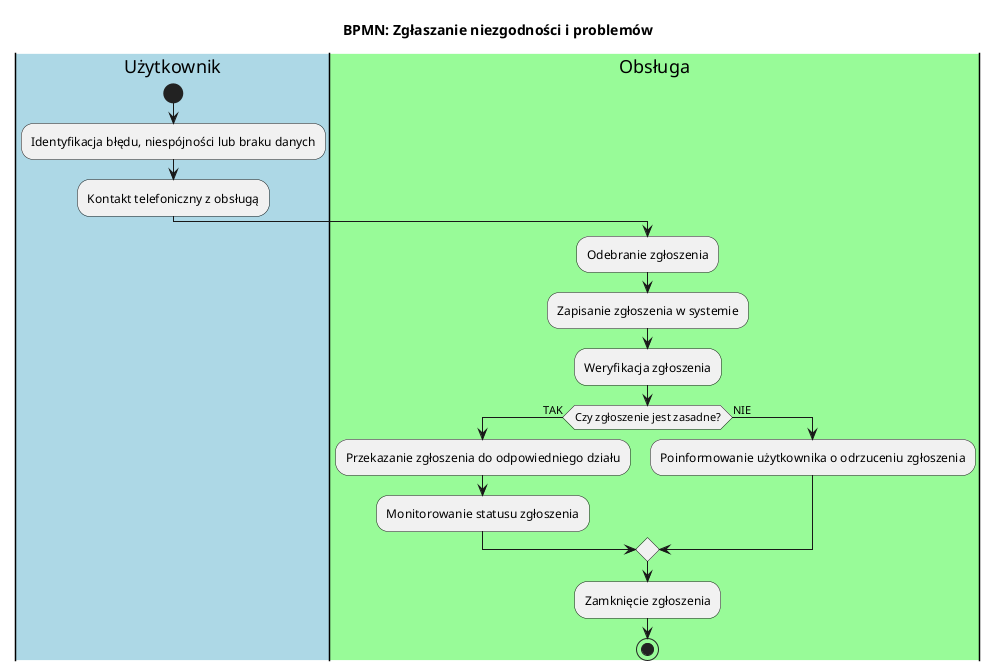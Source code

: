 @startuml
title BPMN: Zgłaszanie niezgodności i problemów

|#lightblue|Użytkownik|
start
:Identyfikacja błędu, niespójności lub braku danych;
:Kontakt telefoniczny z obsługą;
|#palegreen|Obsługa|
:Odebranie zgłoszenia;
:Zapisanie zgłoszenia w systemie;
:Weryfikacja zgłoszenia;
if (Czy zgłoszenie jest zasadne?) then (TAK)
:Przekazanie zgłoszenia do odpowiedniego działu;
:Monitorowanie statusu zgłoszenia;
else (NIE)
:Poinformowanie użytkownika o odrzuceniu zgłoszenia;
endif
:Zamknięcie zgłoszenia;
stop
@enduml